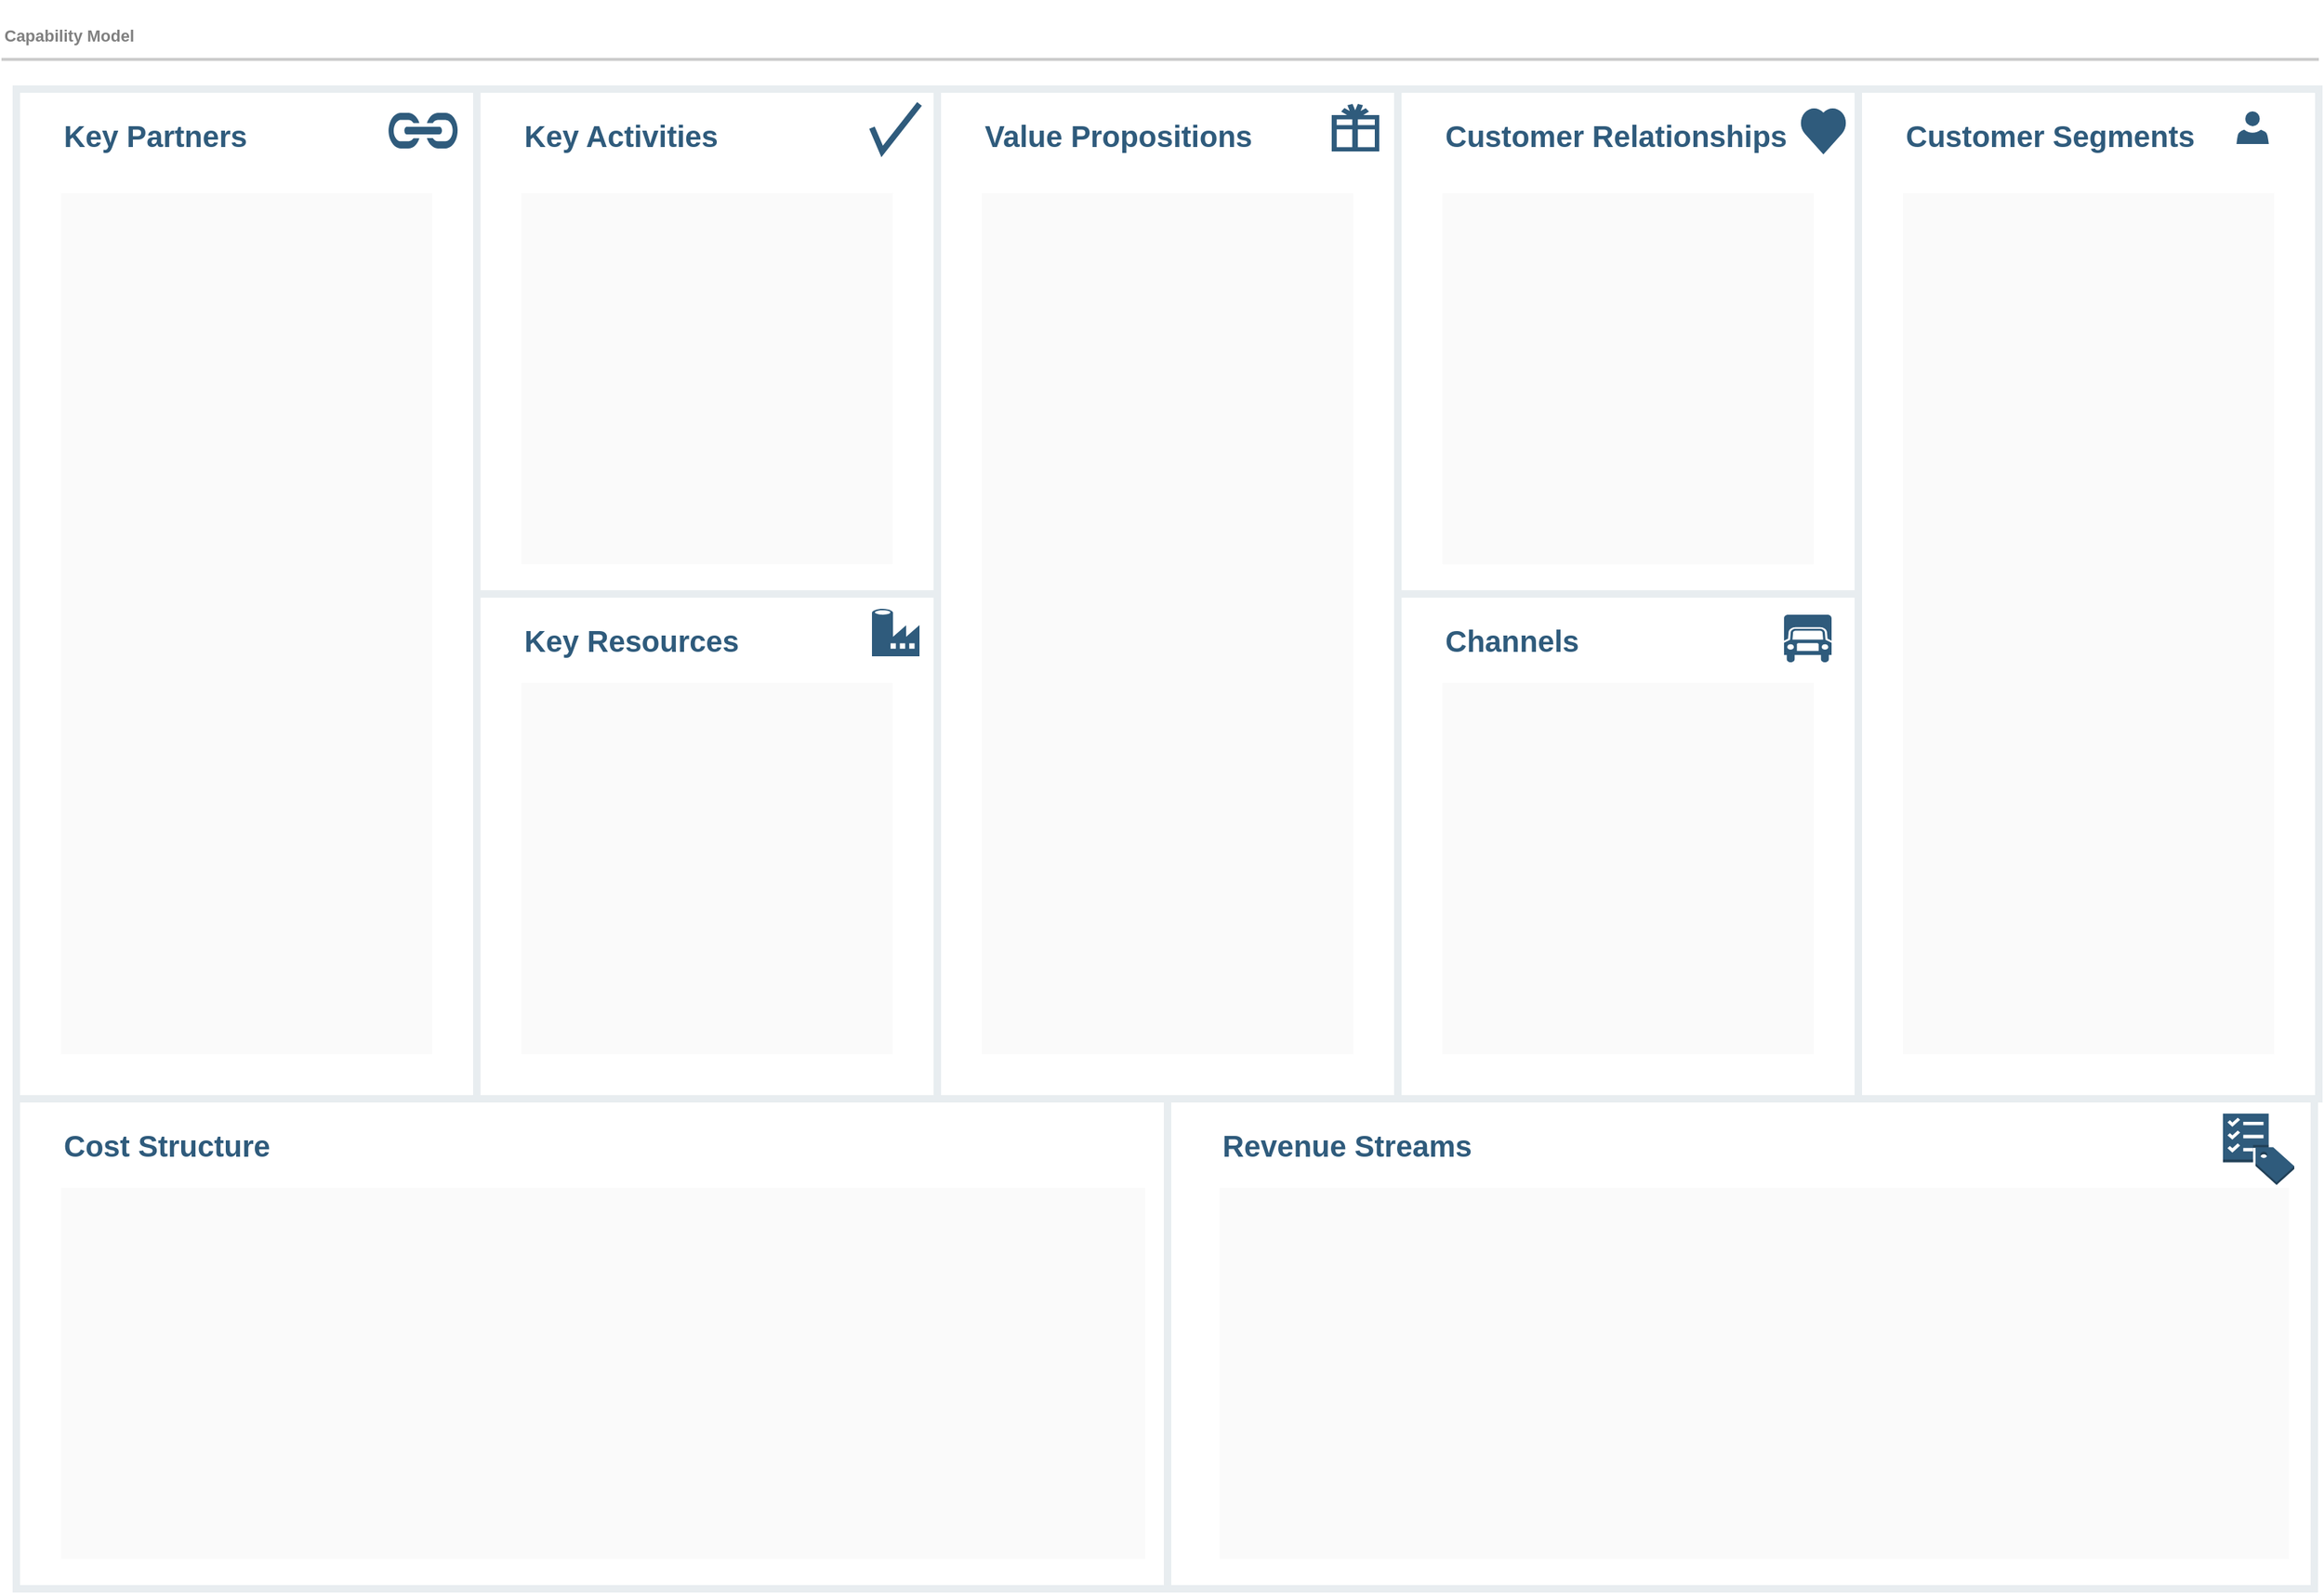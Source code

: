 <mxfile version="17.5.0" type="google"><diagram id="0ta-J8jyemmsive0jGyZ" name="Analysis/Business Canvas Model"><mxGraphModel grid="1" page="1" gridSize="10" guides="1" tooltips="1" connect="1" arrows="1" fold="1" pageScale="1" pageWidth="1654" pageHeight="1169" math="0" shadow="0"><root><mxCell id="D8Uev7aqvH1hOvLbsz3q-0"/><mxCell id="D8Uev7aqvH1hOvLbsz3q-1" style="locked=1;" visible="0" parent="D8Uev7aqvH1hOvLbsz3q-0"/><mxCell id="D8Uev7aqvH1hOvLbsz3q-2" value="" style="rounded=0;whiteSpace=wrap;html=1;shadow=0;labelBackgroundColor=none;strokeColor=none;strokeWidth=3;fillColor=#e8edf0;fontSize=60;fontColor=#2F5B7C;align=left;" vertex="1" parent="D8Uev7aqvH1hOvLbsz3q-1"><mxGeometry x="40" y="40" width="1570" height="1090" as="geometry"/></mxCell><mxCell id="D8Uev7aqvH1hOvLbsz3q-15" value="&lt;div style=&quot;font-size: 10px&quot;&gt;&lt;b&gt;Dynamic pricing&lt;/b&gt;&lt;/div&gt;&lt;div style=&quot;font-size: 10px&quot;&gt;Negotiation( bargaining)&lt;/div&gt;&lt;div style=&quot;font-size: 10px&quot;&gt;Yield Management&lt;/div&gt;&lt;div style=&quot;font-size: 10px&quot;&gt;Real-time-Market&lt;/div&gt;" style="text;html=1;resizable=0;points=[];autosize=1;align=left;verticalAlign=top;spacingTop=-4;fontSize=10;fontColor=#2F5B7C;" vertex="1" parent="D8Uev7aqvH1hOvLbsz3q-1"><mxGeometry x="1146.5" y="979" width="120" height="50" as="geometry"/></mxCell><mxCell id="D8Uev7aqvH1hOvLbsz3q-16" value="&lt;div style=&quot;font-size: 10px&quot;&gt;&lt;b&gt;Fixed pricing&lt;/b&gt;&lt;/div&gt;&lt;div style=&quot;font-size: 10px&quot;&gt;List Price&lt;/div&gt;&lt;div style=&quot;font-size: 10px&quot;&gt;Product feature dependent&lt;/div&gt;&lt;div style=&quot;font-size: 10px&quot;&gt;Customer segment dependent&lt;/div&gt;&lt;div style=&quot;font-size: 10px&quot;&gt;Volume dependent&lt;/div&gt;" style="text;html=1;resizable=0;points=[];autosize=1;align=left;verticalAlign=top;spacingTop=-4;fontSize=10;fontColor=#2F5B7C;" vertex="1" parent="D8Uev7aqvH1hOvLbsz3q-1"><mxGeometry x="967.5" y="979" width="150" height="60" as="geometry"/></mxCell><mxCell id="D8Uev7aqvH1hOvLbsz3q-17" value="&lt;div style=&quot;font-size: 10px&quot;&gt;&lt;b&gt;Types&lt;/b&gt;&lt;/div&gt;&lt;div style=&quot;font-size: 10px&quot;&gt;Asset sale&lt;/div&gt;&lt;div style=&quot;font-size: 10px&quot;&gt;Usage fee&lt;/div&gt;&lt;div style=&quot;font-size: 10px&quot;&gt;Subscription Fees&lt;/div&gt;&lt;div style=&quot;font-size: 10px&quot;&gt;Lending/Renting/Leasing&lt;/div&gt;&lt;div style=&quot;font-size: 10px&quot;&gt;Licensing&lt;/div&gt;&lt;div style=&quot;font-size: 10px&quot;&gt;Brokerage fees&lt;/div&gt;&lt;div style=&quot;font-size: 10px&quot;&gt;Advertising&lt;/div&gt;" style="text;html=1;resizable=0;points=[];autosize=1;align=left;verticalAlign=top;spacingTop=-4;fontSize=10;fontColor=#2F5B7C;" vertex="1" parent="D8Uev7aqvH1hOvLbsz3q-1"><mxGeometry x="850" y="979" width="130" height="100" as="geometry"/></mxCell><mxCell id="gRvpFSXywaWWJr7kKtU4-1" value="Title" style="" parent="D8Uev7aqvH1hOvLbsz3q-0"/><mxCell id="gRvpFSXywaWWJr7kKtU4-2" value="" style="group;fontSize=10;" vertex="1" connectable="0" parent="gRvpFSXywaWWJr7kKtU4-1"><mxGeometry x="40" y="40" width="1560" height="45" as="geometry"/></mxCell><mxCell id="gRvpFSXywaWWJr7kKtU4-3" value="&lt;font style=&quot;font-size: 11px&quot;&gt;Capability Model&lt;/font&gt;" style="text;strokeColor=none;fillColor=none;html=1;fontSize=24;fontStyle=1;verticalAlign=middle;align=left;shadow=0;glass=0;comic=0;opacity=30;fontColor=#808080;" vertex="1" parent="gRvpFSXywaWWJr7kKtU4-2"><mxGeometry width="1560" height="40" as="geometry"/></mxCell><mxCell id="gRvpFSXywaWWJr7kKtU4-4" value="" style="line;strokeWidth=2;html=1;shadow=0;glass=0;comic=0;fillColor=none;fontSize=10;fontColor=#CCCCCC;labelBackgroundColor=none;strokeColor=#CCCCCC;" vertex="1" parent="gRvpFSXywaWWJr7kKtU4-2"><mxGeometry y="35" width="1560" height="10" as="geometry"/></mxCell><mxCell id="gbiRTsoiVhHM-55zLNgo-0" value="Cards" style="locked=1;" parent="D8Uev7aqvH1hOvLbsz3q-0"/><mxCell id="D8Uev7aqvH1hOvLbsz3q-25" value="" style="shadow=0;dashed=0;html=1;strokeColor=#FFFFFF;labelPosition=center;verticalLabelPosition=bottom;verticalAlign=top;outlineConnect=0;shape=mxgraph.office.users.user;fillColor=#2F5B7C;labelBackgroundColor=none;fontSize=10;fontColor=#000000;align=left;strokeWidth=2;" vertex="1" parent="gbiRTsoiVhHM-55zLNgo-0"><mxGeometry x="1559.5" y="120" width="28" height="28" as="geometry"/></mxCell><mxCell id="gRvpFSXywaWWJr7kKtU4-9" value="" style="group" vertex="1" connectable="0" parent="gbiRTsoiVhHM-55zLNgo-0"><mxGeometry x="50" y="100" width="310" height="680" as="geometry"/></mxCell><mxCell id="D8Uev7aqvH1hOvLbsz3q-4" value="&lt;font size=&quot;1&quot;&gt;&lt;b style=&quot;font-size: 20px&quot;&gt;Key Partners&lt;/b&gt;&lt;/font&gt;" style="rounded=0;whiteSpace=wrap;html=1;shadow=0;labelBackgroundColor=none;strokeColor=#e8edf0;strokeWidth=5;fillColor=#ffffff;fontSize=12;fontColor=#2F5B7C;align=left;verticalAlign=top;spacing=30;container=0;noLabel=1;labelBorderColor=none;" vertex="1" parent="gRvpFSXywaWWJr7kKtU4-9"><mxGeometry width="310" height="680" as="geometry"/></mxCell><mxCell id="D8Uev7aqvH1hOvLbsz3q-21" value="" style="shadow=0;dashed=0;html=1;strokeColor=none;fillColor=#2F5B7C;labelPosition=center;verticalLabelPosition=bottom;verticalAlign=top;outlineConnect=0;shape=mxgraph.office.concepts.link;labelBackgroundColor=none;fontSize=10;fontColor=#000000;align=left;" vertex="1" parent="gRvpFSXywaWWJr7kKtU4-9"><mxGeometry x="250" y="16" width="48" height="24" as="geometry"/></mxCell><mxCell id="gbiRTsoiVhHM-55zLNgo-3" value="&lt;h1&gt;Key Partners&lt;/h1&gt;" style="text;html=1;fontSize=10;fontColor=#2F5B7C;" vertex="1" parent="gRvpFSXywaWWJr7kKtU4-9"><mxGeometry x="30" width="200" height="50" as="geometry"/></mxCell><mxCell id="gRvpFSXywaWWJr7kKtU4-10" value="" style="group" vertex="1" connectable="0" parent="gbiRTsoiVhHM-55zLNgo-0"><mxGeometry x="360" y="100" width="310" height="340" as="geometry"/></mxCell><mxCell id="D8Uev7aqvH1hOvLbsz3q-5" value="" style="rounded=0;whiteSpace=wrap;html=1;shadow=0;labelBackgroundColor=none;strokeColor=#e8edf0;strokeWidth=5;fillColor=#ffffff;fontSize=12;fontColor=#2F5B7C;align=left;verticalAlign=top;spacing=30;" vertex="1" parent="gRvpFSXywaWWJr7kKtU4-10"><mxGeometry width="310" height="340" as="geometry"/></mxCell><mxCell id="D8Uev7aqvH1hOvLbsz3q-12" value="" style="html=1;verticalLabelPosition=bottom;labelBackgroundColor=#ffffff;verticalAlign=top;shadow=0;dashed=0;strokeWidth=4;shape=mxgraph.ios7.misc.check;strokeColor=#2F5B7C;fillColor=#ffffff;gradientColor=none;fontSize=12;fontColor=#2F5B7C;align=left;" vertex="1" parent="gRvpFSXywaWWJr7kKtU4-10"><mxGeometry x="266" y="10" width="32" height="32" as="geometry"/></mxCell><mxCell id="gbiRTsoiVhHM-55zLNgo-4" value="&lt;h1&gt;Key Activities&lt;/h1&gt;" style="text;html=1;fontSize=10;fontColor=#2F5B7C;" vertex="1" parent="gRvpFSXywaWWJr7kKtU4-10"><mxGeometry x="30" width="220" height="50" as="geometry"/></mxCell><mxCell id="gRvpFSXywaWWJr7kKtU4-11" value="" style="group" vertex="1" connectable="0" parent="gbiRTsoiVhHM-55zLNgo-0"><mxGeometry x="670" y="100" width="310" height="680" as="geometry"/></mxCell><mxCell id="D8Uev7aqvH1hOvLbsz3q-7" value="&lt;div&gt;&lt;br&gt;&lt;/div&gt;" style="rounded=0;whiteSpace=wrap;html=1;shadow=0;labelBackgroundColor=none;strokeColor=#e8edf0;strokeWidth=5;fillColor=#ffffff;fontSize=12;fontColor=#2F5B7C;align=left;verticalAlign=top;spacing=30;" vertex="1" parent="gRvpFSXywaWWJr7kKtU4-11"><mxGeometry width="310" height="680" as="geometry"/></mxCell><mxCell id="D8Uev7aqvH1hOvLbsz3q-13" value="" style="shape=mxgraph.signs.travel.present;html=1;fillColor=#2F5B7C;strokeColor=none;verticalLabelPosition=bottom;verticalAlign=top;align=center;shadow=0;labelBackgroundColor=none;fontSize=12;fontColor=#2F5B7C;" vertex="1" parent="gRvpFSXywaWWJr7kKtU4-11"><mxGeometry x="265.5" y="10" width="32" height="32" as="geometry"/></mxCell><mxCell id="gbiRTsoiVhHM-55zLNgo-5" value="&lt;h1&gt;Value Propositions&lt;/h1&gt;&lt;div&gt;&lt;br&gt;&lt;/div&gt;" style="text;html=1;fontSize=10;fontColor=#2F5B7C;" vertex="1" parent="gRvpFSXywaWWJr7kKtU4-11"><mxGeometry x="30" width="230" height="50" as="geometry"/></mxCell><mxCell id="gRvpFSXywaWWJr7kKtU4-12" value="" style="group" vertex="1" connectable="0" parent="gbiRTsoiVhHM-55zLNgo-0"><mxGeometry x="980" y="100" width="310" height="340" as="geometry"/></mxCell><mxCell id="D8Uev7aqvH1hOvLbsz3q-3" value="&lt;div style=&quot;font-size: 24px&quot;&gt;&lt;br&gt;&lt;/div&gt;" style="rounded=0;whiteSpace=wrap;html=1;shadow=0;labelBackgroundColor=none;strokeColor=#e8edf0;strokeWidth=5;fillColor=#ffffff;fontSize=12;fontColor=#2F5B7C;align=left;verticalAlign=top;spacing=30;" vertex="1" parent="gRvpFSXywaWWJr7kKtU4-12"><mxGeometry width="310" height="340" as="geometry"/></mxCell><mxCell id="D8Uev7aqvH1hOvLbsz3q-14" value="" style="html=1;verticalLabelPosition=bottom;labelBackgroundColor=#ffffff;verticalAlign=top;strokeWidth=3;strokeColor=none;fillColor=#2F5B7C;shadow=0;dashed=0;shape=mxgraph.ios7.icons.heart;fontSize=12;fontColor=#2F5B7C;align=left;" vertex="1" parent="gRvpFSXywaWWJr7kKtU4-12"><mxGeometry x="270.5" y="12" width="32" height="32" as="geometry"/></mxCell><mxCell id="gbiRTsoiVhHM-55zLNgo-11" value="&lt;h1&gt;Customer Relationships&lt;/h1&gt;&lt;div&gt;&lt;br&gt;&lt;/div&gt;" style="text;html=1;fontSize=10;fontColor=#2F5B7C;" vertex="1" parent="gRvpFSXywaWWJr7kKtU4-12"><mxGeometry x="30" width="240" height="50" as="geometry"/></mxCell><mxCell id="gRvpFSXywaWWJr7kKtU4-13" value="" style="group" vertex="1" connectable="0" parent="gbiRTsoiVhHM-55zLNgo-0"><mxGeometry x="1290" y="100" width="310" height="680" as="geometry"/></mxCell><mxCell id="D8Uev7aqvH1hOvLbsz3q-8" value="&lt;div style=&quot;font-size: 22px&quot;&gt;&lt;br&gt;&lt;/div&gt;" style="rounded=0;whiteSpace=wrap;html=1;shadow=0;labelBackgroundColor=none;strokeColor=#e8edf0;strokeWidth=5;fillColor=#ffffff;fontSize=12;fontColor=#2F5B7C;align=left;verticalAlign=top;spacing=30;" vertex="1" parent="gRvpFSXywaWWJr7kKtU4-13"><mxGeometry width="310" height="680" as="geometry"/></mxCell><mxCell id="D8Uev7aqvH1hOvLbsz3q-22" value="" style="group" vertex="1" connectable="0" parent="gRvpFSXywaWWJr7kKtU4-13"><mxGeometry x="253.5" y="14" width="32" height="32" as="geometry"/></mxCell><mxCell id="D8Uev7aqvH1hOvLbsz3q-23" value="" style="shadow=0;dashed=0;html=1;strokeColor=#FFFFFF;labelPosition=center;verticalLabelPosition=bottom;verticalAlign=top;outlineConnect=0;shape=mxgraph.office.users.user;fillColor=#2F5B7C;labelBackgroundColor=none;fontSize=10;fontColor=#000000;align=left;strokeWidth=2;" vertex="1" parent="D8Uev7aqvH1hOvLbsz3q-22"><mxGeometry width="24" height="24" as="geometry"/></mxCell><mxCell id="gbiRTsoiVhHM-55zLNgo-12" value="&lt;h1&gt;Customer Segments&lt;/h1&gt;" style="text;html=1;fontSize=10;fontColor=#2F5B7C;" vertex="1" parent="gRvpFSXywaWWJr7kKtU4-13"><mxGeometry x="30" width="80" height="30" as="geometry"/></mxCell><mxCell id="gRvpFSXywaWWJr7kKtU4-14" value="" style="group" vertex="1" connectable="0" parent="gbiRTsoiVhHM-55zLNgo-0"><mxGeometry x="980" y="440" width="310" height="340" as="geometry"/></mxCell><mxCell id="D8Uev7aqvH1hOvLbsz3q-9" value="&lt;div&gt;&lt;br&gt;&lt;/div&gt;" style="rounded=0;whiteSpace=wrap;html=1;shadow=0;labelBackgroundColor=none;strokeColor=#e8edf0;strokeWidth=5;fillColor=#ffffff;fontSize=12;fontColor=#2F5B7C;align=left;verticalAlign=top;spacing=30;" vertex="1" parent="gRvpFSXywaWWJr7kKtU4-14"><mxGeometry width="310" height="340" as="geometry"/></mxCell><mxCell id="D8Uev7aqvH1hOvLbsz3q-19" value="" style="shape=mxgraph.signs.transportation.truck_6;html=1;fillColor=#2F5B7C;strokeColor=none;verticalLabelPosition=bottom;verticalAlign=top;align=center;shadow=0;labelBackgroundColor=none;fontSize=10;fontColor=#2F5B7C;aspect=fixed;" vertex="1" parent="gRvpFSXywaWWJr7kKtU4-14"><mxGeometry x="260" y="14" width="32" height="32" as="geometry"/></mxCell><mxCell id="gbiRTsoiVhHM-55zLNgo-14" value="&lt;h1&gt;Channels&lt;/h1&gt;" style="text;html=1;fontSize=10;fontColor=#2F5B7C;" vertex="1" parent="gRvpFSXywaWWJr7kKtU4-14"><mxGeometry x="30" width="220" height="50" as="geometry"/></mxCell><mxCell id="gRvpFSXywaWWJr7kKtU4-15" value="" style="group" vertex="1" connectable="0" parent="gbiRTsoiVhHM-55zLNgo-0"><mxGeometry x="822" y="780" width="775" height="330" as="geometry"/></mxCell><mxCell id="D8Uev7aqvH1hOvLbsz3q-11" value="" style="rounded=0;whiteSpace=wrap;html=1;shadow=0;labelBackgroundColor=none;strokeColor=#e8edf0;strokeWidth=5;fillColor=#ffffff;fontSize=12;fontColor=#2F5B7C;align=left;verticalAlign=top;spacing=30;" vertex="1" parent="gRvpFSXywaWWJr7kKtU4-15"><mxGeometry width="775" height="330" as="geometry"/></mxCell><mxCell id="D8Uev7aqvH1hOvLbsz3q-24" value="" style="dashed=0;html=1;shape=mxgraph.aws3.checklist_cost;fillColor=#2F5B7C;gradientColor=none;shadow=0;labelBackgroundColor=none;strokeColor=none;strokeWidth=3;fontSize=10;fontColor=#2F5B7C;align=left;" vertex="1" parent="gRvpFSXywaWWJr7kKtU4-15"><mxGeometry x="713.5" y="10" width="48" height="48" as="geometry"/></mxCell><mxCell id="gbiRTsoiVhHM-55zLNgo-17" value="&lt;h1&gt;Revenue Streams&lt;/h1&gt;" style="text;html=1;fontSize=10;fontColor=#2F5B7C;" vertex="1" parent="gRvpFSXywaWWJr7kKtU4-15"><mxGeometry x="38" width="180" height="60" as="geometry"/></mxCell><mxCell id="gRvpFSXywaWWJr7kKtU4-16" value="" style="group" vertex="1" connectable="0" parent="gbiRTsoiVhHM-55zLNgo-0"><mxGeometry x="360" y="440" width="310" height="340" as="geometry"/></mxCell><mxCell id="D8Uev7aqvH1hOvLbsz3q-6" value="" style="rounded=0;whiteSpace=wrap;html=1;shadow=0;labelBackgroundColor=none;strokeColor=#e8edf0;strokeWidth=5;fillColor=#ffffff;fontSize=12;fontColor=#2F5B7C;align=left;verticalAlign=top;spacing=30;" vertex="1" parent="gRvpFSXywaWWJr7kKtU4-16"><mxGeometry width="310" height="340" as="geometry"/></mxCell><mxCell id="D8Uev7aqvH1hOvLbsz3q-18" value="" style="shadow=0;dashed=0;html=1;strokeColor=none;labelPosition=center;verticalLabelPosition=bottom;verticalAlign=top;shape=mxgraph.mscae.cloud.data_factory;fillColor=#2F5B7C;labelBackgroundColor=none;fontSize=10;fontColor=#2F5B7C;align=left;" vertex="1" parent="gRvpFSXywaWWJr7kKtU4-16"><mxGeometry x="266" y="10" width="32" height="32" as="geometry"/></mxCell><mxCell id="gbiRTsoiVhHM-55zLNgo-16" value="&lt;h1&gt;Key Resources&lt;/h1&gt;" style="text;html=1;fontSize=10;fontColor=#2F5B7C;" vertex="1" parent="gRvpFSXywaWWJr7kKtU4-16"><mxGeometry x="30" width="230" height="60" as="geometry"/></mxCell><mxCell id="gRvpFSXywaWWJr7kKtU4-17" value="" style="group" vertex="1" connectable="0" parent="gbiRTsoiVhHM-55zLNgo-0"><mxGeometry x="50" y="780" width="775" height="330" as="geometry"/></mxCell><mxCell id="D8Uev7aqvH1hOvLbsz3q-10" value="" style="rounded=0;whiteSpace=wrap;html=1;shadow=0;labelBackgroundColor=none;strokeColor=#e8edf0;strokeWidth=5;fillColor=#ffffff;fontSize=12;fontColor=#2F5B7C;align=left;verticalAlign=top;spacing=30;" vertex="1" parent="gRvpFSXywaWWJr7kKtU4-17"><mxGeometry width="775" height="330" as="geometry"/></mxCell><mxCell id="D8Uev7aqvH1hOvLbsz3q-20" value="" style="shape=image;html=1;verticalAlign=top;verticalLabelPosition=bottom;labelBackgroundColor=#ffffff;imageAspect=0;aspect=fixed;image=https://cdn4.iconfinder.com/data/icons/evil-icons-user-interface/64/price-128.png;shadow=0;strokeColor=#e8edf0;strokeWidth=3;fillColor=#2F5B7C;gradientColor=none;fontSize=10;fontColor=#2F5B7C;align=left;" vertex="1" parent="gRvpFSXywaWWJr7kKtU4-17"><mxGeometry x="710" y="10" width="48" height="48" as="geometry"/></mxCell><mxCell id="gbiRTsoiVhHM-55zLNgo-18" value="&lt;h1&gt;Cost Structure&lt;/h1&gt;" style="text;html=1;fontSize=10;fontColor=#2F5B7C;" vertex="1" parent="gRvpFSXywaWWJr7kKtU4-17"><mxGeometry x="30" width="280" height="60" as="geometry"/></mxCell><mxCell id="gRvpFSXywaWWJr7kKtU4-18" value="Cards/Text" parent="D8Uev7aqvH1hOvLbsz3q-0"/><mxCell id="gRvpFSXywaWWJr7kKtU4-19" value="&lt;div style=&quot;color: rgb(47 , 91 , 124) ; font-size: 12px&quot;&gt;&lt;div&gt;&lt;div&gt;&lt;br&gt;&lt;/div&gt;&lt;/div&gt;&lt;/div&gt;" style="text;html=1;strokeColor=none;fillColor=#FAFAFA;align=left;verticalAlign=top;whiteSpace=wrap;rounded=0;labelBackgroundColor=none;fontSize=10;fontColor=#333333;noLabel=0;" vertex="1" parent="gRvpFSXywaWWJr7kKtU4-18"><mxGeometry x="80" y="170" width="250" height="580" as="geometry"/></mxCell><mxCell id="gRvpFSXywaWWJr7kKtU4-20" value="&lt;div style=&quot;color: rgb(47 , 91 , 124) ; font-size: 12px&quot;&gt;&lt;div&gt;&lt;br&gt;&lt;/div&gt;&lt;/div&gt;" style="text;html=1;strokeColor=none;fillColor=#FAFAFA;align=left;verticalAlign=top;whiteSpace=wrap;rounded=0;labelBackgroundColor=none;fontSize=10;fontColor=#333333;" vertex="1" parent="gRvpFSXywaWWJr7kKtU4-18"><mxGeometry x="390" y="170" width="250" height="250" as="geometry"/></mxCell><mxCell id="gRvpFSXywaWWJr7kKtU4-21" value="&lt;div style=&quot;color: rgb(47 , 91 , 124) ; font-size: 12px&quot;&gt;&lt;br&gt;&lt;/div&gt;" style="text;html=1;strokeColor=none;fillColor=#FAFAFA;align=left;verticalAlign=top;whiteSpace=wrap;rounded=0;labelBackgroundColor=none;fontSize=10;fontColor=#333333;" vertex="1" parent="gRvpFSXywaWWJr7kKtU4-18"><mxGeometry x="390" y="500" width="250" height="250" as="geometry"/></mxCell><mxCell id="gRvpFSXywaWWJr7kKtU4-22" value="&lt;div style=&quot;color: rgb(47 , 91 , 124) ; font-size: 12px&quot;&gt;&lt;div&gt;&lt;br&gt;&lt;/div&gt;&lt;/div&gt;" style="text;html=1;strokeColor=none;fillColor=#FAFAFA;align=left;verticalAlign=top;whiteSpace=wrap;rounded=0;labelBackgroundColor=none;fontSize=10;fontColor=#333333;" vertex="1" parent="gRvpFSXywaWWJr7kKtU4-18"><mxGeometry x="700" y="170" width="250" height="580" as="geometry"/></mxCell><mxCell id="gRvpFSXywaWWJr7kKtU4-23" value="&lt;div style=&quot;color: rgb(47 , 91 , 124) ; font-size: 12px&quot;&gt;&lt;br&gt;&lt;/div&gt;" style="text;html=1;strokeColor=none;fillColor=#FAFAFA;align=left;verticalAlign=top;whiteSpace=wrap;rounded=0;labelBackgroundColor=none;fontSize=10;fontColor=#333333;" vertex="1" parent="gRvpFSXywaWWJr7kKtU4-18"><mxGeometry x="1010" y="170.1" width="250" height="250" as="geometry"/></mxCell><mxCell id="gRvpFSXywaWWJr7kKtU4-24" value="&lt;div style=&quot;color: rgb(47 , 91 , 124) ; font-size: 12px&quot;&gt;&lt;div&gt;&lt;br&gt;&lt;/div&gt;&lt;/div&gt;" style="text;html=1;strokeColor=none;fillColor=#FAFAFA;align=left;verticalAlign=top;whiteSpace=wrap;rounded=0;labelBackgroundColor=none;fontSize=10;fontColor=#333333;" vertex="1" parent="gRvpFSXywaWWJr7kKtU4-18"><mxGeometry x="1010" y="500" width="250" height="250" as="geometry"/></mxCell><mxCell id="gRvpFSXywaWWJr7kKtU4-25" value="&lt;div style=&quot;font-size: 12px&quot;&gt;&lt;br&gt;&lt;/div&gt;" style="text;html=1;strokeColor=none;fillColor=#FAFAFA;align=left;verticalAlign=top;whiteSpace=wrap;rounded=0;labelBackgroundColor=none;fontSize=10;fontColor=#333333;" vertex="1" parent="gRvpFSXywaWWJr7kKtU4-18"><mxGeometry x="860" y="840" width="720" height="250" as="geometry"/></mxCell><mxCell id="gRvpFSXywaWWJr7kKtU4-26" value="" style="text;html=1;strokeColor=none;fillColor=#FAFAFA;align=left;verticalAlign=top;whiteSpace=wrap;rounded=0;labelBackgroundColor=none;fontSize=10;fontColor=#333333;" vertex="1" parent="gRvpFSXywaWWJr7kKtU4-18"><mxGeometry x="80" y="840" width="730" height="250" as="geometry"/></mxCell><mxCell id="gRvpFSXywaWWJr7kKtU4-31" value="&lt;div style=&quot;color: rgb(47 , 91 , 124) ; font-size: 12px&quot;&gt;&lt;br&gt;&lt;/div&gt;" style="text;html=1;strokeColor=none;fillColor=#FAFAFA;align=left;verticalAlign=top;whiteSpace=wrap;rounded=0;labelBackgroundColor=none;fontSize=10;fontColor=#333333;" vertex="1" parent="gRvpFSXywaWWJr7kKtU4-18"><mxGeometry x="1320" y="170" width="250" height="580" as="geometry"/></mxCell><mxCell id="gbiRTsoiVhHM-55zLNgo-24" value="Cards/Text/Instructions" style="locked=1;" visible="0" parent="D8Uev7aqvH1hOvLbsz3q-0"/><mxCell id="gbiRTsoiVhHM-55zLNgo-29" value="&lt;div style=&quot;font-size: 12px;&quot;&gt;For what value are our customers really willing to pay?&lt;br&gt;&lt;br&gt;&lt;/div&gt;&lt;div style=&quot;font-size: 12px;&quot;&gt;For what do they currently pay?&lt;br&gt;&lt;br&gt;&lt;/div&gt;&lt;div style=&quot;font-size: 12px;&quot;&gt;How are they currently paying?&lt;br&gt;&lt;br&gt;&lt;/div&gt;&lt;div style=&quot;font-size: 12px;&quot;&gt;How would they prefer to pay?&lt;br&gt;&lt;br&gt;&lt;/div&gt;&lt;div style=&quot;font-size: 12px;&quot;&gt;How much does each Revenue Stream contribute to overall revenues?&lt;/div&gt;" style="text;html=1;strokeColor=none;fillColor=#f5f5f5;align=left;verticalAlign=top;whiteSpace=wrap;rounded=0;labelBackgroundColor=none;fontSize=10;fontColor=#333333;" vertex="1" parent="gbiRTsoiVhHM-55zLNgo-24"><mxGeometry x="860" y="840" width="720" height="250" as="geometry"/></mxCell><mxCell id="gbiRTsoiVhHM-55zLNgo-33" value="&lt;div style=&quot;color: rgb(47 , 91 , 124) ; font-size: 12px&quot;&gt;&lt;div&gt;What Key Activities do our Value Propositions require?&lt;/div&gt;&lt;div&gt;Our Distribution Channels?&lt;/div&gt;&lt;div&gt;Customer Relationships?&lt;/div&gt;&lt;div&gt;Revenue streams?&lt;/div&gt;&lt;div&gt;&lt;br&gt;&lt;/div&gt;&lt;div style=&quot;font-size: 10px&quot;&gt;&lt;div&gt;&lt;b&gt;Categories&lt;/b&gt;&lt;/div&gt;&lt;div&gt;Production&lt;/div&gt;&lt;div&gt;Problem Solving&lt;/div&gt;&lt;div&gt;Platform/Network&lt;/div&gt;&lt;/div&gt;&lt;div&gt;&lt;br&gt;&lt;/div&gt;&lt;/div&gt;" style="text;html=1;strokeColor=none;fillColor=#f5f5f5;align=left;verticalAlign=top;whiteSpace=wrap;rounded=0;labelBackgroundColor=none;fontSize=10;fontColor=#333333;" vertex="1" parent="gbiRTsoiVhHM-55zLNgo-24"><mxGeometry x="390" y="170" width="250" height="250" as="geometry"/></mxCell><mxCell id="gbiRTsoiVhHM-55zLNgo-34" value="&lt;div style=&quot;color: rgb(47 , 91 , 124) ; font-size: 12px&quot;&gt;&lt;div&gt;Who are our Key Partners?&lt;br&gt;Who are our Key Suppliers?&lt;br&gt;Which Key Resources are we acquiring from partners?&lt;br&gt;&lt;br&gt;&lt;div style=&quot;font-size: 10px&quot;&gt;&lt;b&gt;Motivations for partnerships&lt;/b&gt;&lt;/div&gt;&lt;div style=&quot;font-size: 10px&quot;&gt;Optimization and economy&lt;/div&gt;&lt;div style=&quot;font-size: 10px&quot;&gt;Reduction of risk and uncertainty&lt;/div&gt;&lt;div style=&quot;font-size: 10px&quot;&gt;Acquisition of particular resources and activities&lt;/div&gt;&lt;div&gt;&lt;br&gt;&lt;/div&gt;&lt;/div&gt;&lt;/div&gt;" style="text;html=1;strokeColor=none;fillColor=#f5f5f5;align=left;verticalAlign=top;whiteSpace=wrap;rounded=0;labelBackgroundColor=none;fontSize=10;fontColor=#333333;noLabel=0;" vertex="1" parent="gbiRTsoiVhHM-55zLNgo-24"><mxGeometry x="80" y="170" width="250" height="580" as="geometry"/></mxCell><mxCell id="gbiRTsoiVhHM-55zLNgo-35" value="&lt;div style=&quot;color: rgb(47 , 91 , 124) ; font-size: 12px&quot;&gt;&lt;div&gt;&lt;span&gt;What value do we deliver to the customer?&lt;/span&gt;&lt;br&gt;&lt;/div&gt;&lt;div&gt;Which one of our customer’s problems are we helping to solve?&lt;/div&gt;&lt;div&gt;What bundles of products and services are we offering to each Customer Segment?&lt;/div&gt;&lt;div&gt;Which customer needs are we satisfying?&lt;/div&gt;&lt;div&gt;&lt;br&gt;&lt;/div&gt;&lt;div style=&quot;font-size: 10px&quot;&gt;&lt;b&gt;Characteristics&lt;/b&gt;&lt;/div&gt;&lt;div style=&quot;font-size: 10px&quot;&gt;Newness&lt;/div&gt;&lt;div style=&quot;font-size: 10px&quot;&gt;Performance&lt;/div&gt;&lt;div style=&quot;font-size: 10px&quot;&gt;Customization&lt;/div&gt;&lt;div style=&quot;font-size: 10px&quot;&gt;“Getting the Job Done”&lt;/div&gt;&lt;div style=&quot;font-size: 10px&quot;&gt;Design&lt;/div&gt;&lt;div style=&quot;font-size: 10px&quot;&gt;Brand/Status&lt;/div&gt;&lt;div style=&quot;font-size: 10px&quot;&gt;Price&lt;/div&gt;&lt;div style=&quot;font-size: 10px&quot;&gt;Cost Reduction&lt;/div&gt;&lt;div style=&quot;font-size: 10px&quot;&gt;Risk Reduction&lt;/div&gt;&lt;div style=&quot;font-size: 10px&quot;&gt;Accessibility&lt;/div&gt;&lt;div style=&quot;font-size: 10px&quot;&gt;Convenience/Usability&lt;/div&gt;&lt;div style=&quot;font-size: 10px&quot;&gt;&lt;br&gt;&lt;br&gt;&lt;/div&gt;&lt;/div&gt;" style="text;html=1;strokeColor=none;fillColor=#f5f5f5;align=left;verticalAlign=top;whiteSpace=wrap;rounded=0;labelBackgroundColor=none;fontSize=10;fontColor=#333333;" vertex="1" parent="gbiRTsoiVhHM-55zLNgo-24"><mxGeometry x="700" y="170" width="250" height="580" as="geometry"/></mxCell><mxCell id="gbiRTsoiVhHM-55zLNgo-42" value="&lt;div style=&quot;color: rgb(47 , 91 , 124) ; font-size: 12px&quot;&gt;&lt;div&gt;&lt;span&gt;What type of relationship does each of our&lt;/span&gt;&lt;span&gt;&amp;nbsp;&lt;/span&gt;&lt;span&gt;Customer&amp;nbsp;&lt;/span&gt;&lt;span&gt;Segments expect us to establish and maintain with them?&lt;br&gt;&lt;br&gt;&lt;/span&gt;&lt;/div&gt;&lt;div&gt;&lt;div&gt;Which ones have we established?&lt;br&gt;&lt;br&gt;&lt;/div&gt;&lt;div&gt;How are they integrated with the rest of our business model?&lt;/div&gt;&lt;div&gt;How costly are they?&lt;/div&gt;&lt;div&gt;&lt;br&gt;&lt;/div&gt;&lt;div style=&quot;font-size: 10px&quot;&gt;&lt;b&gt;Examples&lt;/b&gt;&lt;/div&gt;&lt;div style=&quot;font-size: 10px&quot;&gt;Personal assistance&lt;/div&gt;&lt;div style=&quot;font-size: 10px&quot;&gt;Dedicated Personal Assistance&lt;/div&gt;&lt;div style=&quot;font-size: 10px&quot;&gt;Self-Service&lt;/div&gt;&lt;div style=&quot;font-size: 10px&quot;&gt;Automated Services&lt;/div&gt;&lt;div style=&quot;font-size: 10px&quot;&gt;Communities&lt;/div&gt;&lt;div style=&quot;font-size: 10px&quot;&gt;Co-creation&lt;/div&gt;&lt;/div&gt;&lt;/div&gt;" style="text;html=1;strokeColor=none;fillColor=#f5f5f5;align=left;verticalAlign=top;whiteSpace=wrap;rounded=0;labelBackgroundColor=none;fontSize=10;fontColor=#333333;" vertex="1" parent="gbiRTsoiVhHM-55zLNgo-24"><mxGeometry x="1010" y="170.1" width="250" height="250" as="geometry"/></mxCell><mxCell id="gbiRTsoiVhHM-55zLNgo-43" value="&lt;div style=&quot;color: rgb(47 , 91 , 124) ; font-size: 12px&quot;&gt;&lt;div&gt;&lt;span&gt;For whom are we creating value?&lt;/span&gt;&lt;/div&gt;&lt;div&gt;&lt;div&gt;Who are our most important customers?&lt;/div&gt;&lt;div&gt;&lt;br&gt;&lt;/div&gt;&lt;div style=&quot;font-size: 10px&quot;&gt;Mass Market&lt;/div&gt;&lt;div style=&quot;font-size: 10px&quot;&gt;Niche Market&lt;/div&gt;&lt;div style=&quot;font-size: 10px&quot;&gt;Segmented&lt;/div&gt;&lt;div style=&quot;font-size: 10px&quot;&gt;Diversified&lt;/div&gt;&lt;div style=&quot;font-size: 10px&quot;&gt;Multi-sided Platform&lt;/div&gt;&lt;/div&gt;&lt;/div&gt;" style="text;html=1;strokeColor=none;fillColor=#f5f5f5;align=left;verticalAlign=top;whiteSpace=wrap;rounded=0;labelBackgroundColor=none;fontSize=10;fontColor=#333333;" vertex="1" parent="gbiRTsoiVhHM-55zLNgo-24"><mxGeometry x="1320" y="170" width="250" height="580" as="geometry"/></mxCell><mxCell id="gbiRTsoiVhHM-55zLNgo-40" value="&lt;div style=&quot;color: rgb(47 , 91 , 124) ; font-size: 12px&quot;&gt;&lt;div&gt;&lt;span&gt;Through which Channels do our&lt;/span&gt;&lt;span&gt;&amp;nbsp;&lt;/span&gt;&lt;br&gt;&lt;/div&gt;&lt;div&gt;Customer Segments&amp;nbsp;want to be reached?&lt;/div&gt;&lt;div&gt;How are we reaching them now?&lt;/div&gt;&lt;div&gt;How are our Channels integrated?&lt;/div&gt;&lt;div&gt;Which ones work best?&lt;/div&gt;&lt;div&gt;Which ones are most cost-efficient?&lt;/div&gt;&lt;div&gt;How are we integrating them with customer routines?&lt;/div&gt;&lt;div&gt;&lt;br&gt;&lt;/div&gt;&lt;div style=&quot;font-size: 9px&quot;&gt;&lt;b&gt;Channel phases&lt;/b&gt;&lt;/div&gt;&lt;div style=&quot;font-size: 9px&quot;&gt;1. Awareness:&amp;nbsp;How do we raise awareness about our company’s products and services?&lt;/div&gt;&lt;div style=&quot;font-size: 9px&quot;&gt;2. Evaluation:&amp;nbsp;How do we help customers evaluate our organization’s Value Proposition?&lt;/div&gt;&lt;div style=&quot;font-size: 9px&quot;&gt;3. Purchase:&amp;nbsp;How do we allow customers to purchase specific products and services?&lt;/div&gt;&lt;div style=&quot;font-size: 9px&quot;&gt;4. Delivery:&amp;nbsp;How do we deliver a Value Proposition to customers?&lt;/div&gt;&lt;div style=&quot;font-size: 9px&quot;&gt;5. After sales:How do we provide post-purchase customer support?&lt;/div&gt;&lt;div style=&quot;font-size: 9px&quot;&gt;&lt;br&gt;&lt;/div&gt;&lt;/div&gt;" style="text;html=1;strokeColor=none;fillColor=#f5f5f5;align=left;verticalAlign=top;whiteSpace=wrap;rounded=0;labelBackgroundColor=none;fontSize=10;fontColor=#333333;" vertex="1" parent="gbiRTsoiVhHM-55zLNgo-24"><mxGeometry x="1010" y="500" width="250" height="250" as="geometry"/></mxCell><mxCell id="gbiRTsoiVhHM-55zLNgo-32" value="&lt;div style=&quot;color: rgb(47 , 91 , 124) ; font-size: 12px&quot;&gt;&lt;span&gt;What Key Resources do our Value Propositions require?&lt;/span&gt;&lt;br&gt;&lt;/div&gt;&lt;div style=&quot;color: rgb(47 , 91 , 124) ; font-size: 12px&quot;&gt;Our Distribution Channels? &lt;br&gt;Customer Relationships?&lt;/div&gt;&lt;div style=&quot;color: rgb(47 , 91 , 124) ; font-size: 12px&quot;&gt;Revenue Streams?&lt;/div&gt;&lt;div style=&quot;color: rgb(47 , 91 , 124) ; font-size: 12px&quot;&gt;&lt;br&gt;&lt;/div&gt;&lt;div style=&quot;color: rgb(47 , 91 , 124)&quot;&gt;&lt;b&gt;Types of resources&lt;/b&gt;&lt;/div&gt;&lt;div style=&quot;color: rgb(47 , 91 , 124)&quot;&gt;Physical&lt;/div&gt;&lt;div style=&quot;color: rgb(47 , 91 , 124)&quot;&gt;Intellectual (brand patents, copyrights, data)&lt;/div&gt;&lt;div style=&quot;color: rgb(47 , 91 , 124)&quot;&gt;Human&lt;/div&gt;&lt;div style=&quot;color: rgb(47 , 91 , 124)&quot;&gt;Financial&lt;/div&gt;" style="text;html=1;strokeColor=none;fillColor=#f5f5f5;align=left;verticalAlign=top;whiteSpace=wrap;rounded=0;labelBackgroundColor=none;fontSize=10;fontColor=#333333;" vertex="1" parent="gbiRTsoiVhHM-55zLNgo-24"><mxGeometry x="390" y="500" width="250" height="250" as="geometry"/></mxCell><mxCell id="gbiRTsoiVhHM-55zLNgo-22" value="&lt;span style=&quot;white-space: nowrap;&quot;&gt;What are the most important costs inherent in our business model?&lt;/span&gt;&lt;br style=&quot;white-space: nowrap;&quot;&gt;&lt;span style=&quot;white-space: nowrap;&quot;&gt;Which Key Resources are most expensive?&lt;/span&gt;&lt;br style=&quot;white-space: nowrap;&quot;&gt;&lt;span style=&quot;white-space: nowrap;&quot;&gt;Which Key Activities are most expensive?&lt;/span&gt;&lt;br style=&quot;white-space: nowrap;&quot;&gt;&lt;span style=&quot;white-space: nowrap;&quot;&gt;&lt;br&gt;&lt;b&gt;Is your business more&lt;/b&gt;&lt;/span&gt;&lt;b&gt;&lt;br style=&quot;white-space: nowrap;&quot;&gt;&lt;/b&gt;&lt;span style=&quot;white-space: nowrap;&quot;&gt;Cost Driven (leanest cost structure, low price value proposition, maximum automation, extensive outsourcing)&lt;/span&gt;&lt;br style=&quot;white-space: nowrap;&quot;&gt;&lt;span style=&quot;white-space: nowrap;&quot;&gt;Value Driven ( focused on value creation, premium value proposition)&lt;/span&gt;&lt;br style=&quot;white-space: nowrap;&quot;&gt;&lt;span style=&quot;white-space: nowrap;&quot;&gt;&lt;br&gt;&lt;b&gt;Sample characteristics&lt;/b&gt;&lt;/span&gt;&lt;b&gt;&lt;br style=&quot;white-space: nowrap;&quot;&gt;&lt;/b&gt;&lt;span style=&quot;white-space: nowrap;&quot;&gt;Fixed Costs (salaries, rents, utilities)&lt;/span&gt;&lt;br style=&quot;white-space: nowrap;&quot;&gt;&lt;span style=&quot;white-space: nowrap;&quot;&gt;Variable costs&lt;/span&gt;&lt;br style=&quot;white-space: nowrap;&quot;&gt;&lt;span style=&quot;white-space: nowrap;&quot;&gt;Economies of scale&lt;/span&gt;&lt;br style=&quot;white-space: nowrap;&quot;&gt;&lt;span style=&quot;white-space: nowrap;&quot;&gt;Economies of scope&lt;/span&gt;" style="text;html=1;strokeColor=none;fillColor=#f5f5f5;align=left;verticalAlign=top;whiteSpace=wrap;rounded=0;labelBackgroundColor=none;fontSize=10;fontColor=#333333;" vertex="1" parent="gbiRTsoiVhHM-55zLNgo-24"><mxGeometry x="80" y="840" width="730" height="250" as="geometry"/></mxCell></root></mxGraphModel></diagram></mxfile>